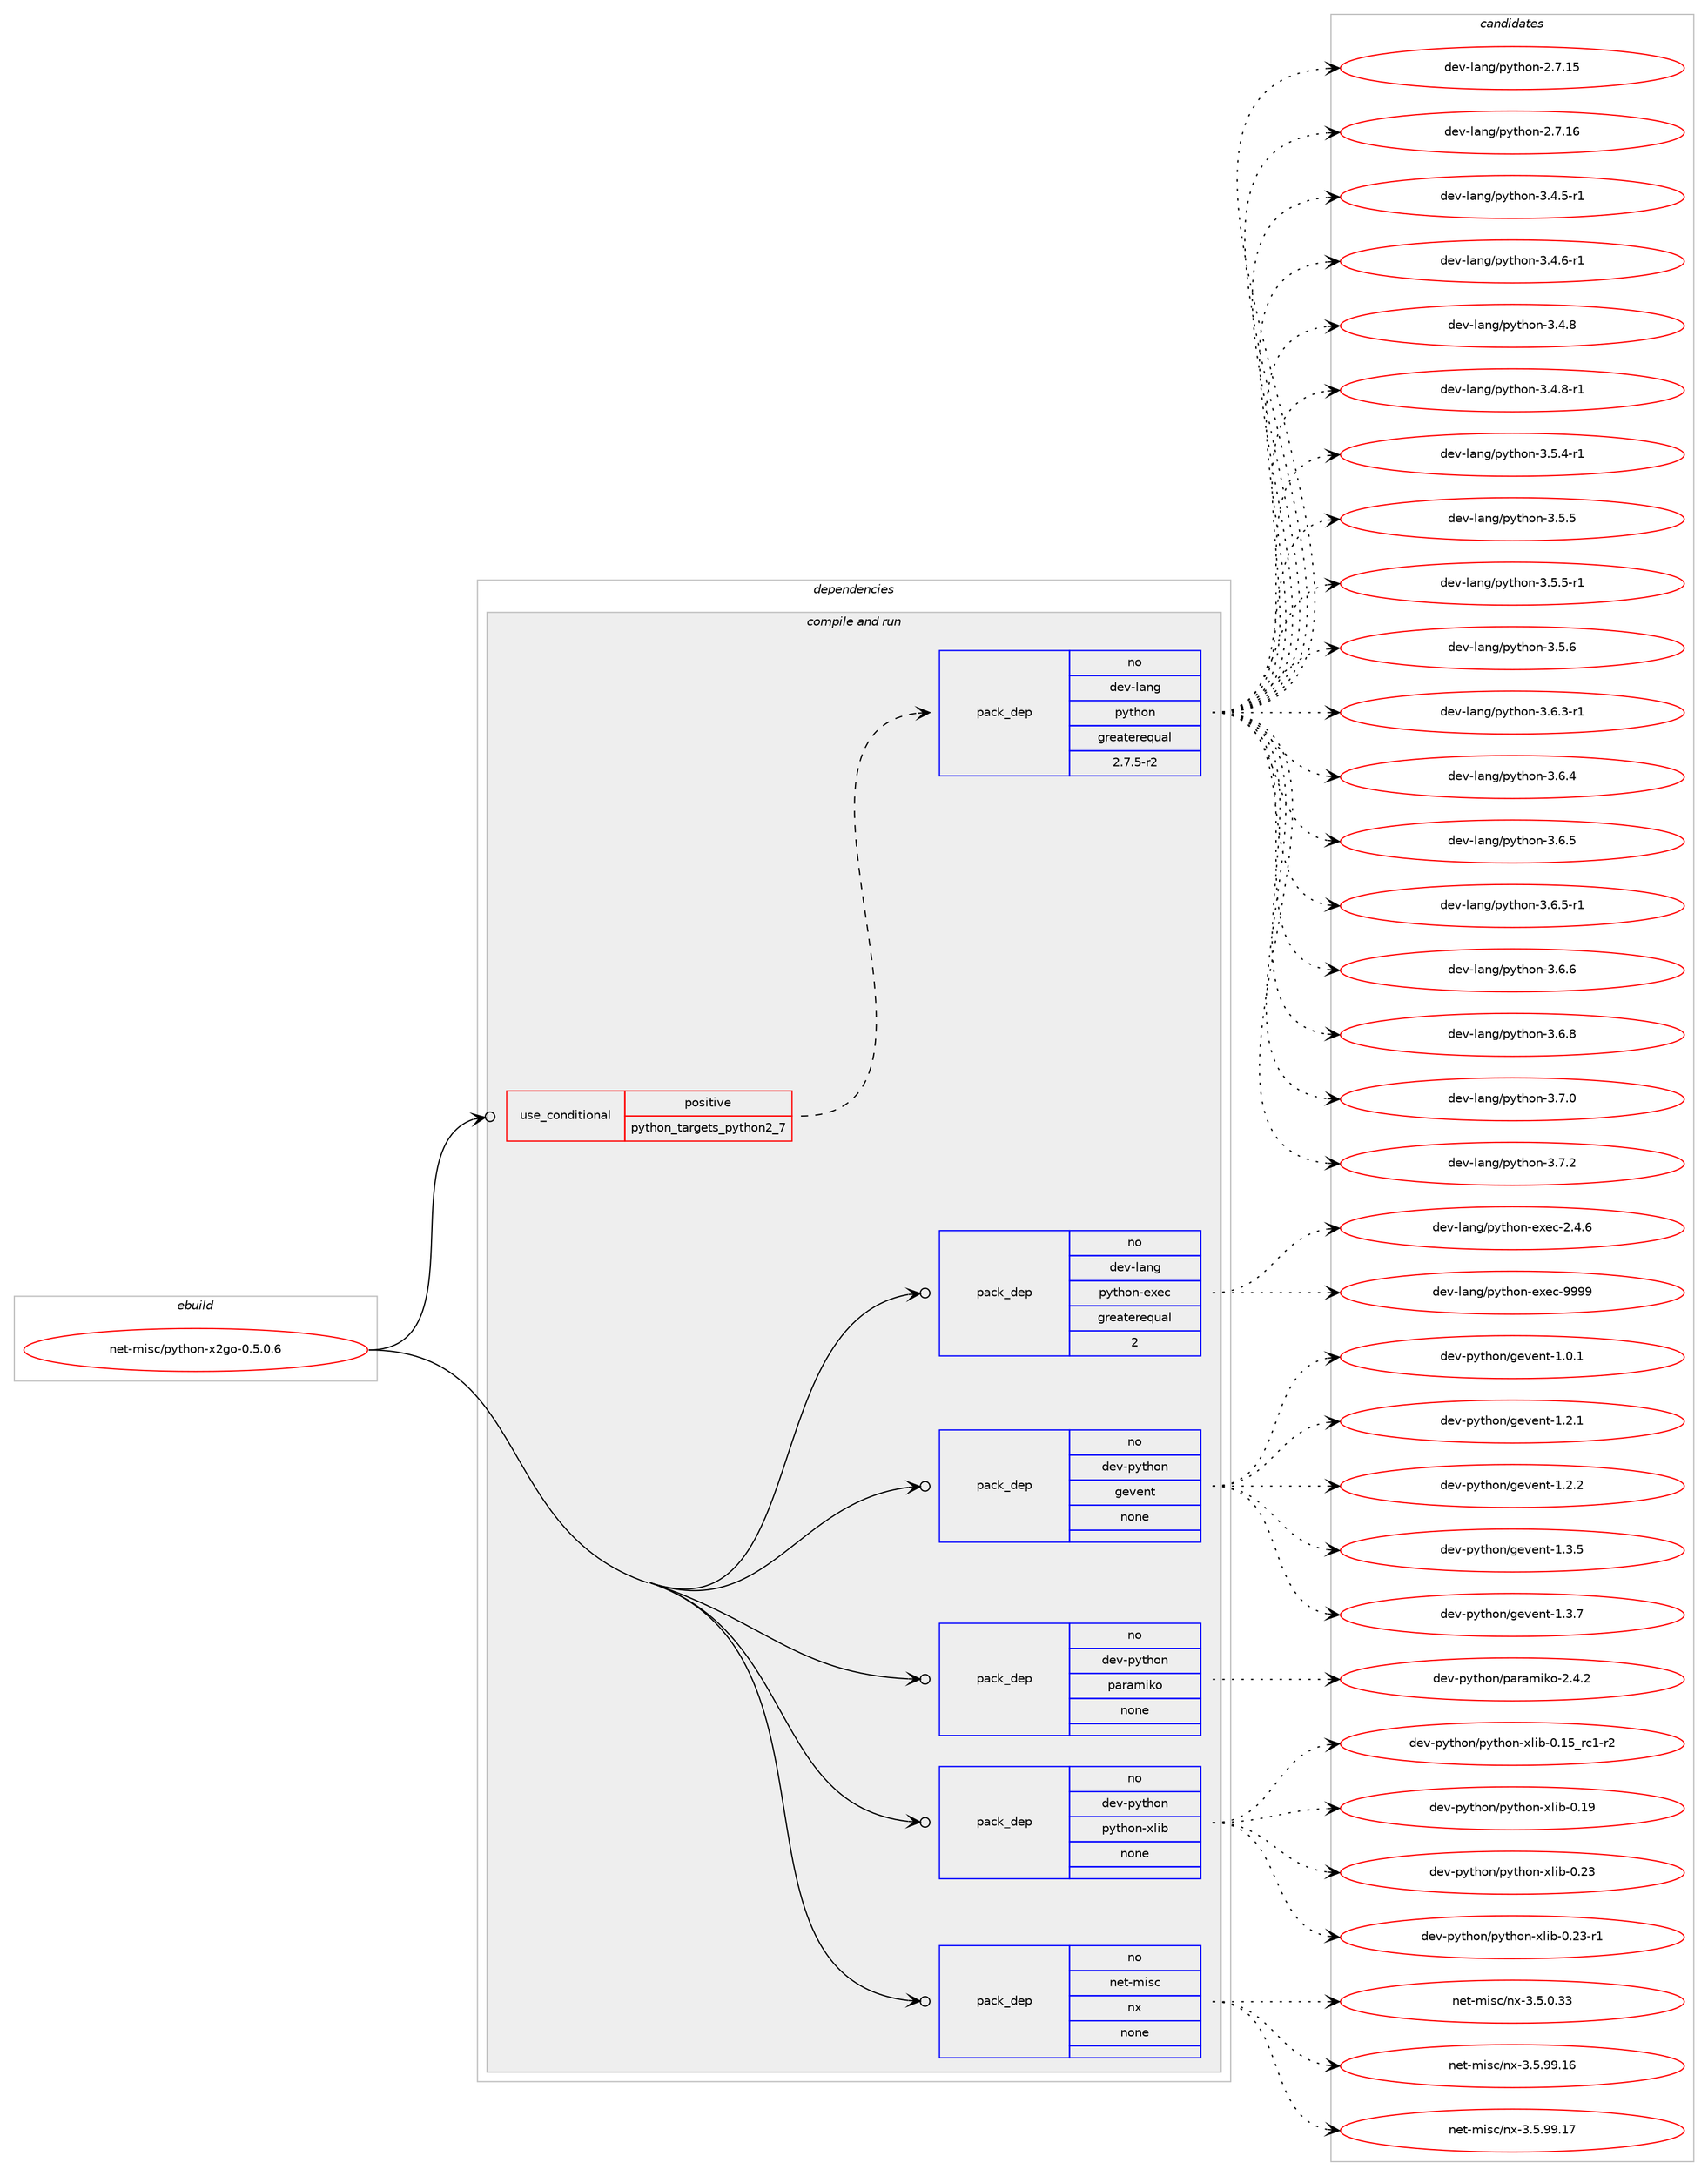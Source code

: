 digraph prolog {

# *************
# Graph options
# *************

newrank=true;
concentrate=true;
compound=true;
graph [rankdir=LR,fontname=Helvetica,fontsize=10,ranksep=1.5];#, ranksep=2.5, nodesep=0.2];
edge  [arrowhead=vee];
node  [fontname=Helvetica,fontsize=10];

# **********
# The ebuild
# **********

subgraph cluster_leftcol {
color=gray;
rank=same;
label=<<i>ebuild</i>>;
id [label="net-misc/python-x2go-0.5.0.6", color=red, width=4, href="../net-misc/python-x2go-0.5.0.6.svg"];
}

# ****************
# The dependencies
# ****************

subgraph cluster_midcol {
color=gray;
label=<<i>dependencies</i>>;
subgraph cluster_compile {
fillcolor="#eeeeee";
style=filled;
label=<<i>compile</i>>;
}
subgraph cluster_compileandrun {
fillcolor="#eeeeee";
style=filled;
label=<<i>compile and run</i>>;
subgraph cond449096 {
dependency1671316 [label=<<TABLE BORDER="0" CELLBORDER="1" CELLSPACING="0" CELLPADDING="4"><TR><TD ROWSPAN="3" CELLPADDING="10">use_conditional</TD></TR><TR><TD>positive</TD></TR><TR><TD>python_targets_python2_7</TD></TR></TABLE>>, shape=none, color=red];
subgraph pack1194967 {
dependency1671317 [label=<<TABLE BORDER="0" CELLBORDER="1" CELLSPACING="0" CELLPADDING="4" WIDTH="220"><TR><TD ROWSPAN="6" CELLPADDING="30">pack_dep</TD></TR><TR><TD WIDTH="110">no</TD></TR><TR><TD>dev-lang</TD></TR><TR><TD>python</TD></TR><TR><TD>greaterequal</TD></TR><TR><TD>2.7.5-r2</TD></TR></TABLE>>, shape=none, color=blue];
}
dependency1671316:e -> dependency1671317:w [weight=20,style="dashed",arrowhead="vee"];
}
id:e -> dependency1671316:w [weight=20,style="solid",arrowhead="odotvee"];
subgraph pack1194968 {
dependency1671318 [label=<<TABLE BORDER="0" CELLBORDER="1" CELLSPACING="0" CELLPADDING="4" WIDTH="220"><TR><TD ROWSPAN="6" CELLPADDING="30">pack_dep</TD></TR><TR><TD WIDTH="110">no</TD></TR><TR><TD>dev-lang</TD></TR><TR><TD>python-exec</TD></TR><TR><TD>greaterequal</TD></TR><TR><TD>2</TD></TR></TABLE>>, shape=none, color=blue];
}
id:e -> dependency1671318:w [weight=20,style="solid",arrowhead="odotvee"];
subgraph pack1194969 {
dependency1671319 [label=<<TABLE BORDER="0" CELLBORDER="1" CELLSPACING="0" CELLPADDING="4" WIDTH="220"><TR><TD ROWSPAN="6" CELLPADDING="30">pack_dep</TD></TR><TR><TD WIDTH="110">no</TD></TR><TR><TD>dev-python</TD></TR><TR><TD>gevent</TD></TR><TR><TD>none</TD></TR><TR><TD></TD></TR></TABLE>>, shape=none, color=blue];
}
id:e -> dependency1671319:w [weight=20,style="solid",arrowhead="odotvee"];
subgraph pack1194970 {
dependency1671320 [label=<<TABLE BORDER="0" CELLBORDER="1" CELLSPACING="0" CELLPADDING="4" WIDTH="220"><TR><TD ROWSPAN="6" CELLPADDING="30">pack_dep</TD></TR><TR><TD WIDTH="110">no</TD></TR><TR><TD>dev-python</TD></TR><TR><TD>paramiko</TD></TR><TR><TD>none</TD></TR><TR><TD></TD></TR></TABLE>>, shape=none, color=blue];
}
id:e -> dependency1671320:w [weight=20,style="solid",arrowhead="odotvee"];
subgraph pack1194971 {
dependency1671321 [label=<<TABLE BORDER="0" CELLBORDER="1" CELLSPACING="0" CELLPADDING="4" WIDTH="220"><TR><TD ROWSPAN="6" CELLPADDING="30">pack_dep</TD></TR><TR><TD WIDTH="110">no</TD></TR><TR><TD>dev-python</TD></TR><TR><TD>python-xlib</TD></TR><TR><TD>none</TD></TR><TR><TD></TD></TR></TABLE>>, shape=none, color=blue];
}
id:e -> dependency1671321:w [weight=20,style="solid",arrowhead="odotvee"];
subgraph pack1194972 {
dependency1671322 [label=<<TABLE BORDER="0" CELLBORDER="1" CELLSPACING="0" CELLPADDING="4" WIDTH="220"><TR><TD ROWSPAN="6" CELLPADDING="30">pack_dep</TD></TR><TR><TD WIDTH="110">no</TD></TR><TR><TD>net-misc</TD></TR><TR><TD>nx</TD></TR><TR><TD>none</TD></TR><TR><TD></TD></TR></TABLE>>, shape=none, color=blue];
}
id:e -> dependency1671322:w [weight=20,style="solid",arrowhead="odotvee"];
}
subgraph cluster_run {
fillcolor="#eeeeee";
style=filled;
label=<<i>run</i>>;
}
}

# **************
# The candidates
# **************

subgraph cluster_choices {
rank=same;
color=gray;
label=<<i>candidates</i>>;

subgraph choice1194967 {
color=black;
nodesep=1;
choice10010111845108971101034711212111610411111045504655464953 [label="dev-lang/python-2.7.15", color=red, width=4,href="../dev-lang/python-2.7.15.svg"];
choice10010111845108971101034711212111610411111045504655464954 [label="dev-lang/python-2.7.16", color=red, width=4,href="../dev-lang/python-2.7.16.svg"];
choice1001011184510897110103471121211161041111104551465246534511449 [label="dev-lang/python-3.4.5-r1", color=red, width=4,href="../dev-lang/python-3.4.5-r1.svg"];
choice1001011184510897110103471121211161041111104551465246544511449 [label="dev-lang/python-3.4.6-r1", color=red, width=4,href="../dev-lang/python-3.4.6-r1.svg"];
choice100101118451089711010347112121116104111110455146524656 [label="dev-lang/python-3.4.8", color=red, width=4,href="../dev-lang/python-3.4.8.svg"];
choice1001011184510897110103471121211161041111104551465246564511449 [label="dev-lang/python-3.4.8-r1", color=red, width=4,href="../dev-lang/python-3.4.8-r1.svg"];
choice1001011184510897110103471121211161041111104551465346524511449 [label="dev-lang/python-3.5.4-r1", color=red, width=4,href="../dev-lang/python-3.5.4-r1.svg"];
choice100101118451089711010347112121116104111110455146534653 [label="dev-lang/python-3.5.5", color=red, width=4,href="../dev-lang/python-3.5.5.svg"];
choice1001011184510897110103471121211161041111104551465346534511449 [label="dev-lang/python-3.5.5-r1", color=red, width=4,href="../dev-lang/python-3.5.5-r1.svg"];
choice100101118451089711010347112121116104111110455146534654 [label="dev-lang/python-3.5.6", color=red, width=4,href="../dev-lang/python-3.5.6.svg"];
choice1001011184510897110103471121211161041111104551465446514511449 [label="dev-lang/python-3.6.3-r1", color=red, width=4,href="../dev-lang/python-3.6.3-r1.svg"];
choice100101118451089711010347112121116104111110455146544652 [label="dev-lang/python-3.6.4", color=red, width=4,href="../dev-lang/python-3.6.4.svg"];
choice100101118451089711010347112121116104111110455146544653 [label="dev-lang/python-3.6.5", color=red, width=4,href="../dev-lang/python-3.6.5.svg"];
choice1001011184510897110103471121211161041111104551465446534511449 [label="dev-lang/python-3.6.5-r1", color=red, width=4,href="../dev-lang/python-3.6.5-r1.svg"];
choice100101118451089711010347112121116104111110455146544654 [label="dev-lang/python-3.6.6", color=red, width=4,href="../dev-lang/python-3.6.6.svg"];
choice100101118451089711010347112121116104111110455146544656 [label="dev-lang/python-3.6.8", color=red, width=4,href="../dev-lang/python-3.6.8.svg"];
choice100101118451089711010347112121116104111110455146554648 [label="dev-lang/python-3.7.0", color=red, width=4,href="../dev-lang/python-3.7.0.svg"];
choice100101118451089711010347112121116104111110455146554650 [label="dev-lang/python-3.7.2", color=red, width=4,href="../dev-lang/python-3.7.2.svg"];
dependency1671317:e -> choice10010111845108971101034711212111610411111045504655464953:w [style=dotted,weight="100"];
dependency1671317:e -> choice10010111845108971101034711212111610411111045504655464954:w [style=dotted,weight="100"];
dependency1671317:e -> choice1001011184510897110103471121211161041111104551465246534511449:w [style=dotted,weight="100"];
dependency1671317:e -> choice1001011184510897110103471121211161041111104551465246544511449:w [style=dotted,weight="100"];
dependency1671317:e -> choice100101118451089711010347112121116104111110455146524656:w [style=dotted,weight="100"];
dependency1671317:e -> choice1001011184510897110103471121211161041111104551465246564511449:w [style=dotted,weight="100"];
dependency1671317:e -> choice1001011184510897110103471121211161041111104551465346524511449:w [style=dotted,weight="100"];
dependency1671317:e -> choice100101118451089711010347112121116104111110455146534653:w [style=dotted,weight="100"];
dependency1671317:e -> choice1001011184510897110103471121211161041111104551465346534511449:w [style=dotted,weight="100"];
dependency1671317:e -> choice100101118451089711010347112121116104111110455146534654:w [style=dotted,weight="100"];
dependency1671317:e -> choice1001011184510897110103471121211161041111104551465446514511449:w [style=dotted,weight="100"];
dependency1671317:e -> choice100101118451089711010347112121116104111110455146544652:w [style=dotted,weight="100"];
dependency1671317:e -> choice100101118451089711010347112121116104111110455146544653:w [style=dotted,weight="100"];
dependency1671317:e -> choice1001011184510897110103471121211161041111104551465446534511449:w [style=dotted,weight="100"];
dependency1671317:e -> choice100101118451089711010347112121116104111110455146544654:w [style=dotted,weight="100"];
dependency1671317:e -> choice100101118451089711010347112121116104111110455146544656:w [style=dotted,weight="100"];
dependency1671317:e -> choice100101118451089711010347112121116104111110455146554648:w [style=dotted,weight="100"];
dependency1671317:e -> choice100101118451089711010347112121116104111110455146554650:w [style=dotted,weight="100"];
}
subgraph choice1194968 {
color=black;
nodesep=1;
choice1001011184510897110103471121211161041111104510112010199455046524654 [label="dev-lang/python-exec-2.4.6", color=red, width=4,href="../dev-lang/python-exec-2.4.6.svg"];
choice10010111845108971101034711212111610411111045101120101994557575757 [label="dev-lang/python-exec-9999", color=red, width=4,href="../dev-lang/python-exec-9999.svg"];
dependency1671318:e -> choice1001011184510897110103471121211161041111104510112010199455046524654:w [style=dotted,weight="100"];
dependency1671318:e -> choice10010111845108971101034711212111610411111045101120101994557575757:w [style=dotted,weight="100"];
}
subgraph choice1194969 {
color=black;
nodesep=1;
choice1001011184511212111610411111047103101118101110116454946484649 [label="dev-python/gevent-1.0.1", color=red, width=4,href="../dev-python/gevent-1.0.1.svg"];
choice1001011184511212111610411111047103101118101110116454946504649 [label="dev-python/gevent-1.2.1", color=red, width=4,href="../dev-python/gevent-1.2.1.svg"];
choice1001011184511212111610411111047103101118101110116454946504650 [label="dev-python/gevent-1.2.2", color=red, width=4,href="../dev-python/gevent-1.2.2.svg"];
choice1001011184511212111610411111047103101118101110116454946514653 [label="dev-python/gevent-1.3.5", color=red, width=4,href="../dev-python/gevent-1.3.5.svg"];
choice1001011184511212111610411111047103101118101110116454946514655 [label="dev-python/gevent-1.3.7", color=red, width=4,href="../dev-python/gevent-1.3.7.svg"];
dependency1671319:e -> choice1001011184511212111610411111047103101118101110116454946484649:w [style=dotted,weight="100"];
dependency1671319:e -> choice1001011184511212111610411111047103101118101110116454946504649:w [style=dotted,weight="100"];
dependency1671319:e -> choice1001011184511212111610411111047103101118101110116454946504650:w [style=dotted,weight="100"];
dependency1671319:e -> choice1001011184511212111610411111047103101118101110116454946514653:w [style=dotted,weight="100"];
dependency1671319:e -> choice1001011184511212111610411111047103101118101110116454946514655:w [style=dotted,weight="100"];
}
subgraph choice1194970 {
color=black;
nodesep=1;
choice10010111845112121116104111110471129711497109105107111455046524650 [label="dev-python/paramiko-2.4.2", color=red, width=4,href="../dev-python/paramiko-2.4.2.svg"];
dependency1671320:e -> choice10010111845112121116104111110471129711497109105107111455046524650:w [style=dotted,weight="100"];
}
subgraph choice1194971 {
color=black;
nodesep=1;
choice1001011184511212111610411111047112121116104111110451201081059845484649539511499494511450 [label="dev-python/python-xlib-0.15_rc1-r2", color=red, width=4,href="../dev-python/python-xlib-0.15_rc1-r2.svg"];
choice100101118451121211161041111104711212111610411111045120108105984548464957 [label="dev-python/python-xlib-0.19", color=red, width=4,href="../dev-python/python-xlib-0.19.svg"];
choice100101118451121211161041111104711212111610411111045120108105984548465051 [label="dev-python/python-xlib-0.23", color=red, width=4,href="../dev-python/python-xlib-0.23.svg"];
choice1001011184511212111610411111047112121116104111110451201081059845484650514511449 [label="dev-python/python-xlib-0.23-r1", color=red, width=4,href="../dev-python/python-xlib-0.23-r1.svg"];
dependency1671321:e -> choice1001011184511212111610411111047112121116104111110451201081059845484649539511499494511450:w [style=dotted,weight="100"];
dependency1671321:e -> choice100101118451121211161041111104711212111610411111045120108105984548464957:w [style=dotted,weight="100"];
dependency1671321:e -> choice100101118451121211161041111104711212111610411111045120108105984548465051:w [style=dotted,weight="100"];
dependency1671321:e -> choice1001011184511212111610411111047112121116104111110451201081059845484650514511449:w [style=dotted,weight="100"];
}
subgraph choice1194972 {
color=black;
nodesep=1;
choice110101116451091051159947110120455146534648465151 [label="net-misc/nx-3.5.0.33", color=red, width=4,href="../net-misc/nx-3.5.0.33.svg"];
choice11010111645109105115994711012045514653465757464954 [label="net-misc/nx-3.5.99.16", color=red, width=4,href="../net-misc/nx-3.5.99.16.svg"];
choice11010111645109105115994711012045514653465757464955 [label="net-misc/nx-3.5.99.17", color=red, width=4,href="../net-misc/nx-3.5.99.17.svg"];
dependency1671322:e -> choice110101116451091051159947110120455146534648465151:w [style=dotted,weight="100"];
dependency1671322:e -> choice11010111645109105115994711012045514653465757464954:w [style=dotted,weight="100"];
dependency1671322:e -> choice11010111645109105115994711012045514653465757464955:w [style=dotted,weight="100"];
}
}

}
